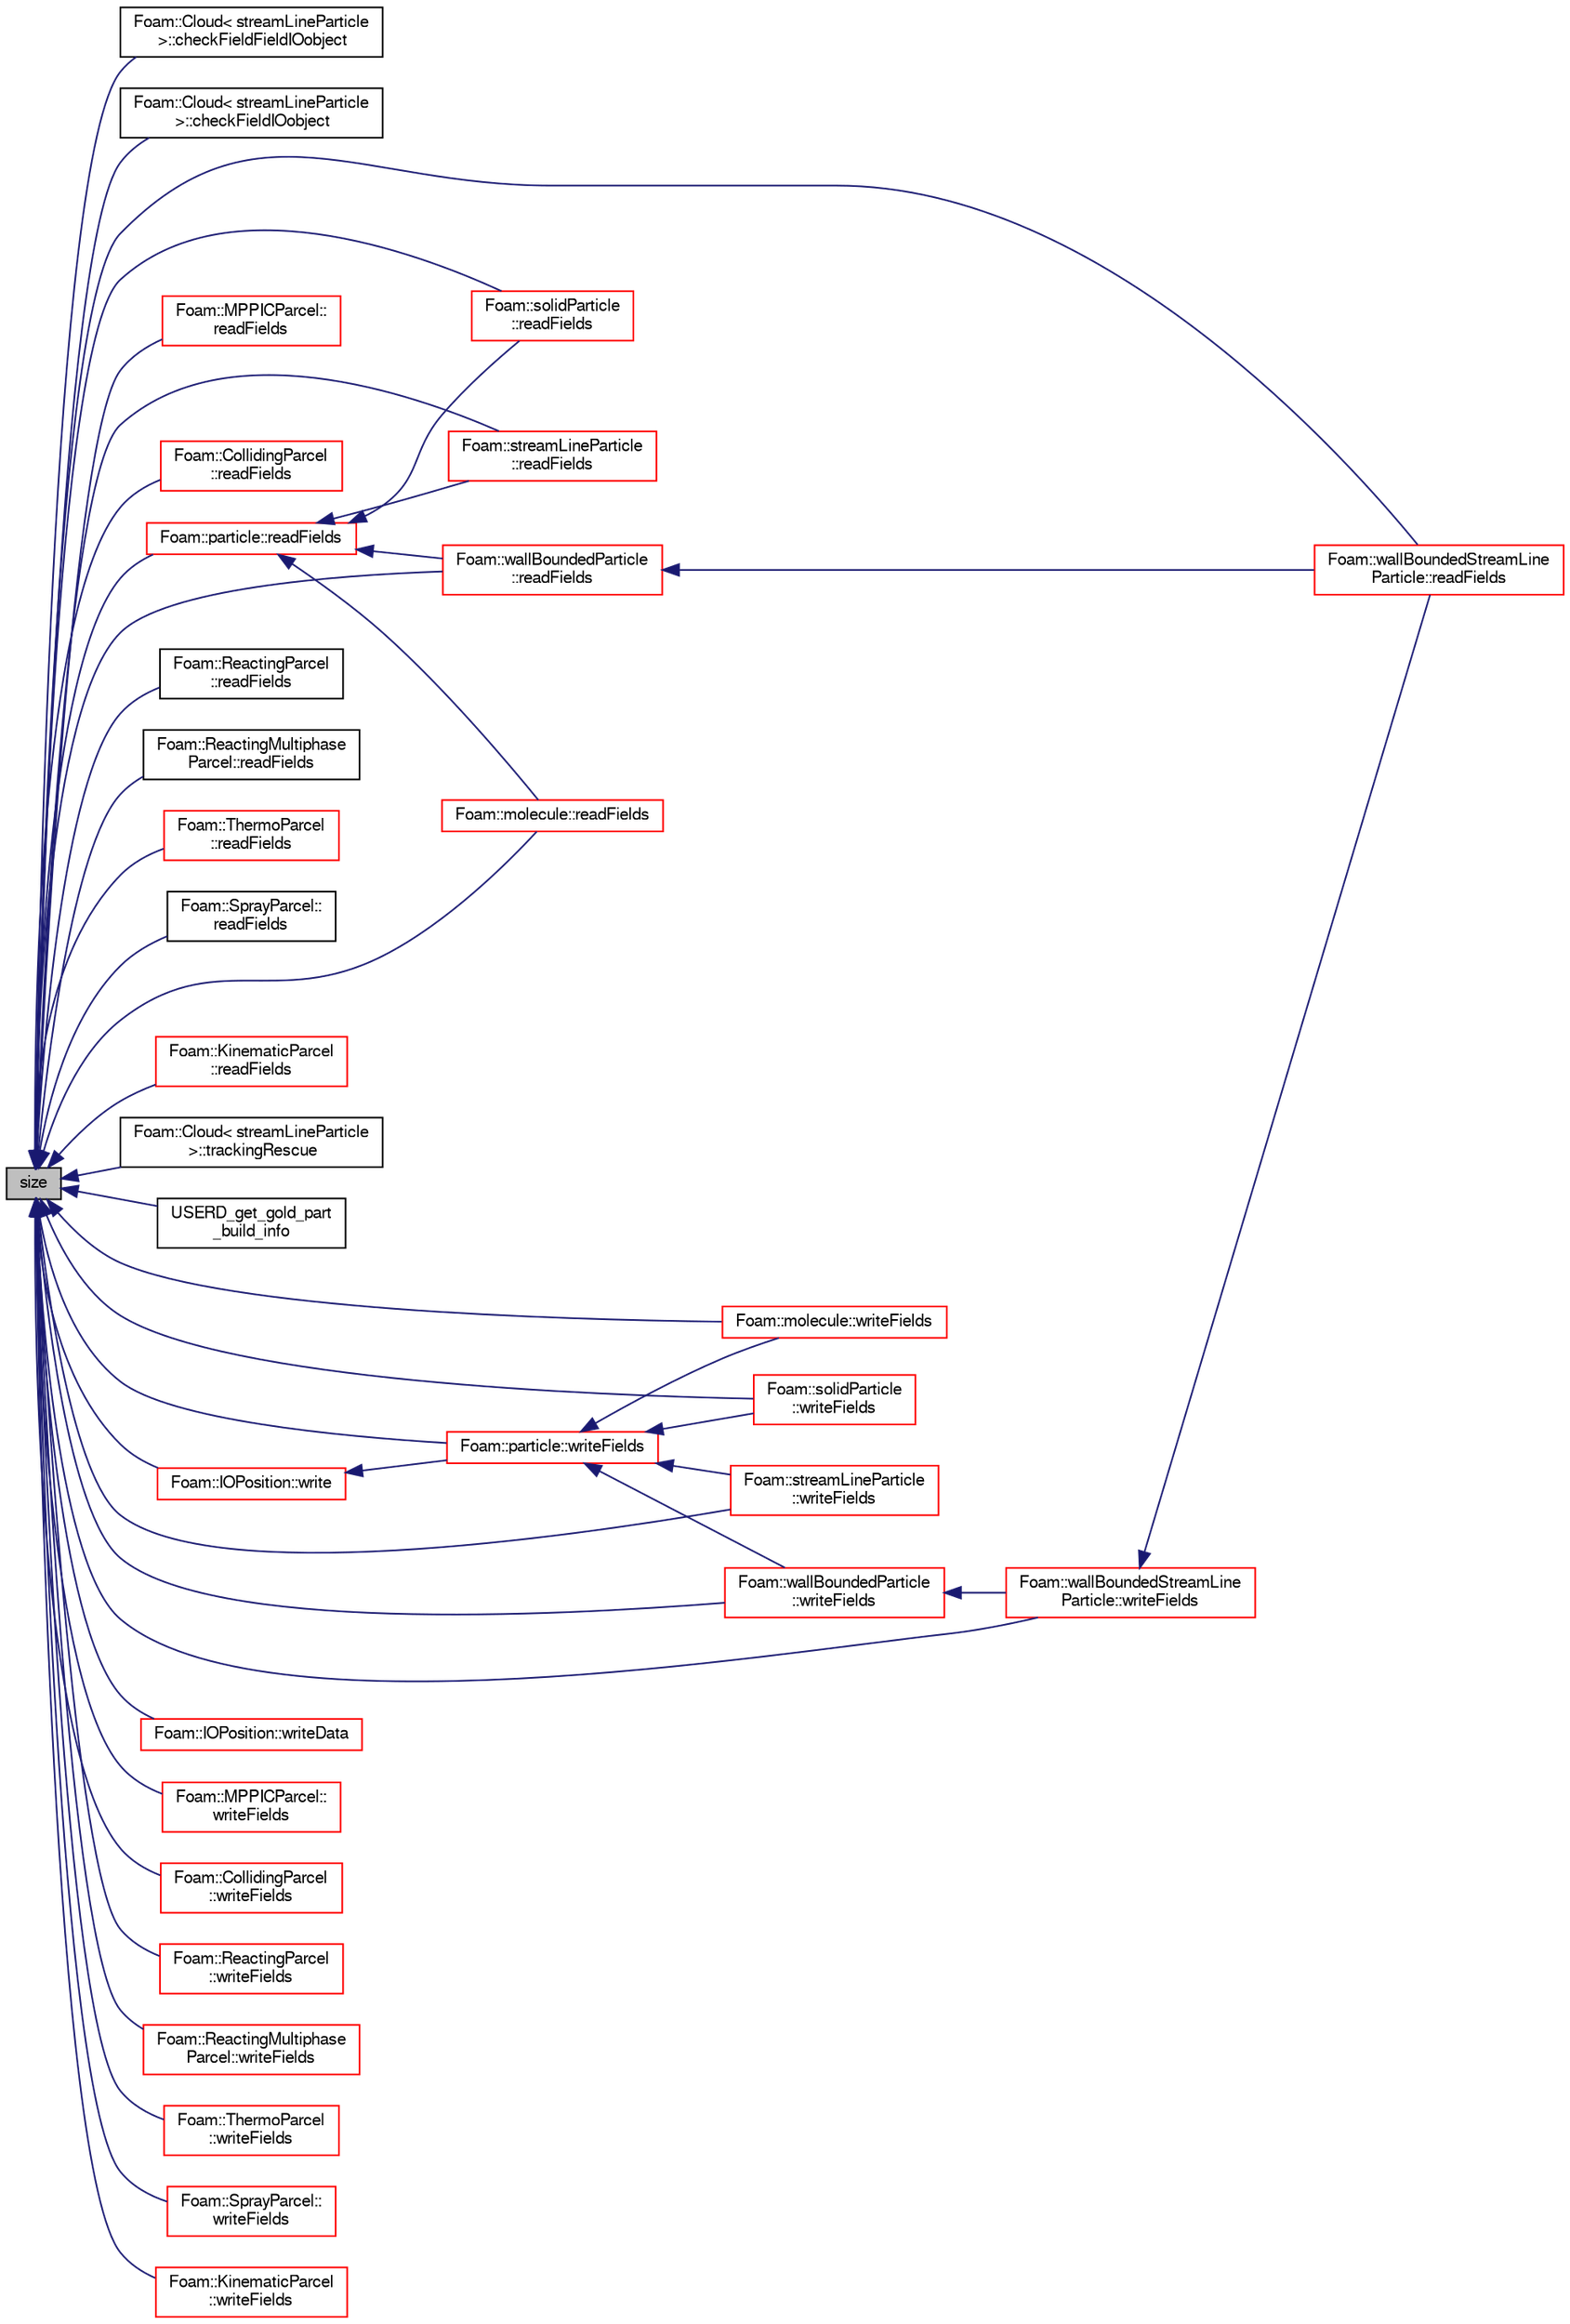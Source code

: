 digraph "size"
{
  bgcolor="transparent";
  edge [fontname="FreeSans",fontsize="10",labelfontname="FreeSans",labelfontsize="10"];
  node [fontname="FreeSans",fontsize="10",shape=record];
  rankdir="LR";
  Node15 [label="size",height=0.2,width=0.4,color="black", fillcolor="grey75", style="filled", fontcolor="black"];
  Node15 -> Node16 [dir="back",color="midnightblue",fontsize="10",style="solid",fontname="FreeSans"];
  Node16 [label="Foam::Cloud\< streamLineParticle\l \>::checkFieldFieldIOobject",height=0.2,width=0.4,color="black",URL="$a23562.html#af59da3c0ea0c936e2a565ca3643d43e4",tooltip="Check lagrangian data fieldfield. "];
  Node15 -> Node17 [dir="back",color="midnightblue",fontsize="10",style="solid",fontname="FreeSans"];
  Node17 [label="Foam::Cloud\< streamLineParticle\l \>::checkFieldIOobject",height=0.2,width=0.4,color="black",URL="$a23562.html#a354ac3d5592a996cb2ed69f23e874528",tooltip="Check lagrangian data field. "];
  Node15 -> Node18 [dir="back",color="midnightblue",fontsize="10",style="solid",fontname="FreeSans"];
  Node18 [label="Foam::wallBoundedStreamLine\lParticle::readFields",height=0.2,width=0.4,color="red",URL="$a28810.html#ae1b5d2c10ca3d41e997a390d1dca1853",tooltip="Read. "];
  Node15 -> Node23 [dir="back",color="midnightblue",fontsize="10",style="solid",fontname="FreeSans"];
  Node23 [label="Foam::solidParticle\l::readFields",height=0.2,width=0.4,color="red",URL="$a24502.html#ac7cf0a4e59ebca835e0e428904eecb41"];
  Node15 -> Node25 [dir="back",color="midnightblue",fontsize="10",style="solid",fontname="FreeSans"];
  Node25 [label="Foam::MPPICParcel::\lreadFields",height=0.2,width=0.4,color="red",URL="$a23894.html#ae1118a08fed2fe58c47d9142f0f131af",tooltip="Read. "];
  Node15 -> Node27 [dir="back",color="midnightblue",fontsize="10",style="solid",fontname="FreeSans"];
  Node27 [label="Foam::streamLineParticle\l::readFields",height=0.2,width=0.4,color="red",URL="$a28774.html#a6dcd4895ca674d477a9117e63ea82691",tooltip="Read. "];
  Node15 -> Node30 [dir="back",color="midnightblue",fontsize="10",style="solid",fontname="FreeSans"];
  Node30 [label="Foam::CollidingParcel\l::readFields",height=0.2,width=0.4,color="red",URL="$a23854.html#ae1118a08fed2fe58c47d9142f0f131af",tooltip="Read. "];
  Node15 -> Node32 [dir="back",color="midnightblue",fontsize="10",style="solid",fontname="FreeSans"];
  Node32 [label="Foam::wallBoundedParticle\l::readFields",height=0.2,width=0.4,color="red",URL="$a28794.html#aeb3ed2213b2b23bf4544856579583441",tooltip="Read. "];
  Node32 -> Node18 [dir="back",color="midnightblue",fontsize="10",style="solid",fontname="FreeSans"];
  Node15 -> Node38 [dir="back",color="midnightblue",fontsize="10",style="solid",fontname="FreeSans"];
  Node38 [label="Foam::molecule::readFields",height=0.2,width=0.4,color="red",URL="$a24390.html#acb3924c097c11bf0acea90e570b814d0"];
  Node15 -> Node41 [dir="back",color="midnightblue",fontsize="10",style="solid",fontname="FreeSans"];
  Node41 [label="Foam::ReactingParcel\l::readFields",height=0.2,width=0.4,color="black",URL="$a23922.html#ae1118a08fed2fe58c47d9142f0f131af",tooltip="Read - no composition. "];
  Node15 -> Node42 [dir="back",color="midnightblue",fontsize="10",style="solid",fontname="FreeSans"];
  Node42 [label="Foam::ReactingMultiphase\lParcel::readFields",height=0.2,width=0.4,color="black",URL="$a23910.html#ae1118a08fed2fe58c47d9142f0f131af",tooltip="Read - no composition. "];
  Node15 -> Node43 [dir="back",color="midnightblue",fontsize="10",style="solid",fontname="FreeSans"];
  Node43 [label="Foam::ThermoParcel\l::readFields",height=0.2,width=0.4,color="red",URL="$a23938.html#ae1118a08fed2fe58c47d9142f0f131af",tooltip="Read. "];
  Node15 -> Node45 [dir="back",color="midnightblue",fontsize="10",style="solid",fontname="FreeSans"];
  Node45 [label="Foam::SprayParcel::\lreadFields",height=0.2,width=0.4,color="black",URL="$a24534.html#ae1118a08fed2fe58c47d9142f0f131af",tooltip="Read - no composition. "];
  Node15 -> Node46 [dir="back",color="midnightblue",fontsize="10",style="solid",fontname="FreeSans"];
  Node46 [label="Foam::particle::readFields",height=0.2,width=0.4,color="red",URL="$a23586.html#ae1118a08fed2fe58c47d9142f0f131af",tooltip="Read the fields associated with the owner cloud. "];
  Node46 -> Node38 [dir="back",color="midnightblue",fontsize="10",style="solid",fontname="FreeSans"];
  Node46 -> Node23 [dir="back",color="midnightblue",fontsize="10",style="solid",fontname="FreeSans"];
  Node46 -> Node27 [dir="back",color="midnightblue",fontsize="10",style="solid",fontname="FreeSans"];
  Node46 -> Node32 [dir="back",color="midnightblue",fontsize="10",style="solid",fontname="FreeSans"];
  Node15 -> Node50 [dir="back",color="midnightblue",fontsize="10",style="solid",fontname="FreeSans"];
  Node50 [label="Foam::KinematicParcel\l::readFields",height=0.2,width=0.4,color="red",URL="$a23878.html#ae1118a08fed2fe58c47d9142f0f131af",tooltip="Read. "];
  Node15 -> Node52 [dir="back",color="midnightblue",fontsize="10",style="solid",fontname="FreeSans"];
  Node52 [label="Foam::Cloud\< streamLineParticle\l \>::trackingRescue",height=0.2,width=0.4,color="black",URL="$a23562.html#aa9111e2ed79a38d8282461fde159e2ea",tooltip="Increment the nTrackingRescues counter. "];
  Node15 -> Node53 [dir="back",color="midnightblue",fontsize="10",style="solid",fontname="FreeSans"];
  Node53 [label="USERD_get_gold_part\l_build_info",height=0.2,width=0.4,color="black",URL="$a19067.html#a512588b506ad4b9e377d387553a7a377"];
  Node15 -> Node54 [dir="back",color="midnightblue",fontsize="10",style="solid",fontname="FreeSans"];
  Node54 [label="Foam::IOPosition::write",height=0.2,width=0.4,color="red",URL="$a23566.html#ad48b7b943e88478c15879659cce7aebc",tooltip="Write using setting from DB. "];
  Node54 -> Node56 [dir="back",color="midnightblue",fontsize="10",style="solid",fontname="FreeSans"];
  Node56 [label="Foam::particle::writeFields",height=0.2,width=0.4,color="red",URL="$a23586.html#a906eddb9c2a5710c531a5a57276cc18e",tooltip="Write the fields associated with the owner cloud. "];
  Node56 -> Node57 [dir="back",color="midnightblue",fontsize="10",style="solid",fontname="FreeSans"];
  Node57 [label="Foam::molecule::writeFields",height=0.2,width=0.4,color="red",URL="$a24390.html#aa4b4162953822603a8cfb0ee3ca761c0"];
  Node56 -> Node58 [dir="back",color="midnightblue",fontsize="10",style="solid",fontname="FreeSans"];
  Node58 [label="Foam::solidParticle\l::writeFields",height=0.2,width=0.4,color="red",URL="$a24502.html#ae8ec839877d43a55d64c270034768f28"];
  Node56 -> Node59 [dir="back",color="midnightblue",fontsize="10",style="solid",fontname="FreeSans"];
  Node59 [label="Foam::streamLineParticle\l::writeFields",height=0.2,width=0.4,color="red",URL="$a28774.html#a0fcb040c7c92b8688ec467a198591e80",tooltip="Write. "];
  Node56 -> Node35 [dir="back",color="midnightblue",fontsize="10",style="solid",fontname="FreeSans"];
  Node35 [label="Foam::wallBoundedParticle\l::writeFields",height=0.2,width=0.4,color="red",URL="$a28794.html#a4b6c8e48b13c9a29be2b1141c69b7277",tooltip="Write. "];
  Node35 -> Node36 [dir="back",color="midnightblue",fontsize="10",style="solid",fontname="FreeSans"];
  Node36 [label="Foam::wallBoundedStreamLine\lParticle::writeFields",height=0.2,width=0.4,color="red",URL="$a28810.html#a25e85e5addaa945c0e2de4205d3662e9",tooltip="Write. "];
  Node36 -> Node18 [dir="back",color="midnightblue",fontsize="10",style="solid",fontname="FreeSans"];
  Node15 -> Node60 [dir="back",color="midnightblue",fontsize="10",style="solid",fontname="FreeSans"];
  Node60 [label="Foam::IOPosition::writeData",height=0.2,width=0.4,color="red",URL="$a23566.html#a4c658e15d7e8f5819cdc0eedbbbeb85e",tooltip="Pure virtual writaData function. "];
  Node15 -> Node36 [dir="back",color="midnightblue",fontsize="10",style="solid",fontname="FreeSans"];
  Node15 -> Node58 [dir="back",color="midnightblue",fontsize="10",style="solid",fontname="FreeSans"];
  Node15 -> Node61 [dir="back",color="midnightblue",fontsize="10",style="solid",fontname="FreeSans"];
  Node61 [label="Foam::MPPICParcel::\lwriteFields",height=0.2,width=0.4,color="red",URL="$a23894.html#a906eddb9c2a5710c531a5a57276cc18e",tooltip="Write. "];
  Node15 -> Node59 [dir="back",color="midnightblue",fontsize="10",style="solid",fontname="FreeSans"];
  Node15 -> Node62 [dir="back",color="midnightblue",fontsize="10",style="solid",fontname="FreeSans"];
  Node62 [label="Foam::CollidingParcel\l::writeFields",height=0.2,width=0.4,color="red",URL="$a23854.html#a906eddb9c2a5710c531a5a57276cc18e",tooltip="Write. "];
  Node15 -> Node35 [dir="back",color="midnightblue",fontsize="10",style="solid",fontname="FreeSans"];
  Node15 -> Node57 [dir="back",color="midnightblue",fontsize="10",style="solid",fontname="FreeSans"];
  Node15 -> Node63 [dir="back",color="midnightblue",fontsize="10",style="solid",fontname="FreeSans"];
  Node63 [label="Foam::ReactingParcel\l::writeFields",height=0.2,width=0.4,color="red",URL="$a23922.html#a64adf0008b4736131ce199c3a2c5ffd7",tooltip="Write. "];
  Node15 -> Node66 [dir="back",color="midnightblue",fontsize="10",style="solid",fontname="FreeSans"];
  Node66 [label="Foam::ReactingMultiphase\lParcel::writeFields",height=0.2,width=0.4,color="red",URL="$a23910.html#a64adf0008b4736131ce199c3a2c5ffd7",tooltip="Write. "];
  Node15 -> Node69 [dir="back",color="midnightblue",fontsize="10",style="solid",fontname="FreeSans"];
  Node69 [label="Foam::ThermoParcel\l::writeFields",height=0.2,width=0.4,color="red",URL="$a23938.html#a906eddb9c2a5710c531a5a57276cc18e",tooltip="Write. "];
  Node15 -> Node70 [dir="back",color="midnightblue",fontsize="10",style="solid",fontname="FreeSans"];
  Node70 [label="Foam::SprayParcel::\lwriteFields",height=0.2,width=0.4,color="red",URL="$a24534.html#a64adf0008b4736131ce199c3a2c5ffd7",tooltip="Write. "];
  Node15 -> Node56 [dir="back",color="midnightblue",fontsize="10",style="solid",fontname="FreeSans"];
  Node15 -> Node73 [dir="back",color="midnightblue",fontsize="10",style="solid",fontname="FreeSans"];
  Node73 [label="Foam::KinematicParcel\l::writeFields",height=0.2,width=0.4,color="red",URL="$a23878.html#a906eddb9c2a5710c531a5a57276cc18e",tooltip="Write. "];
}
